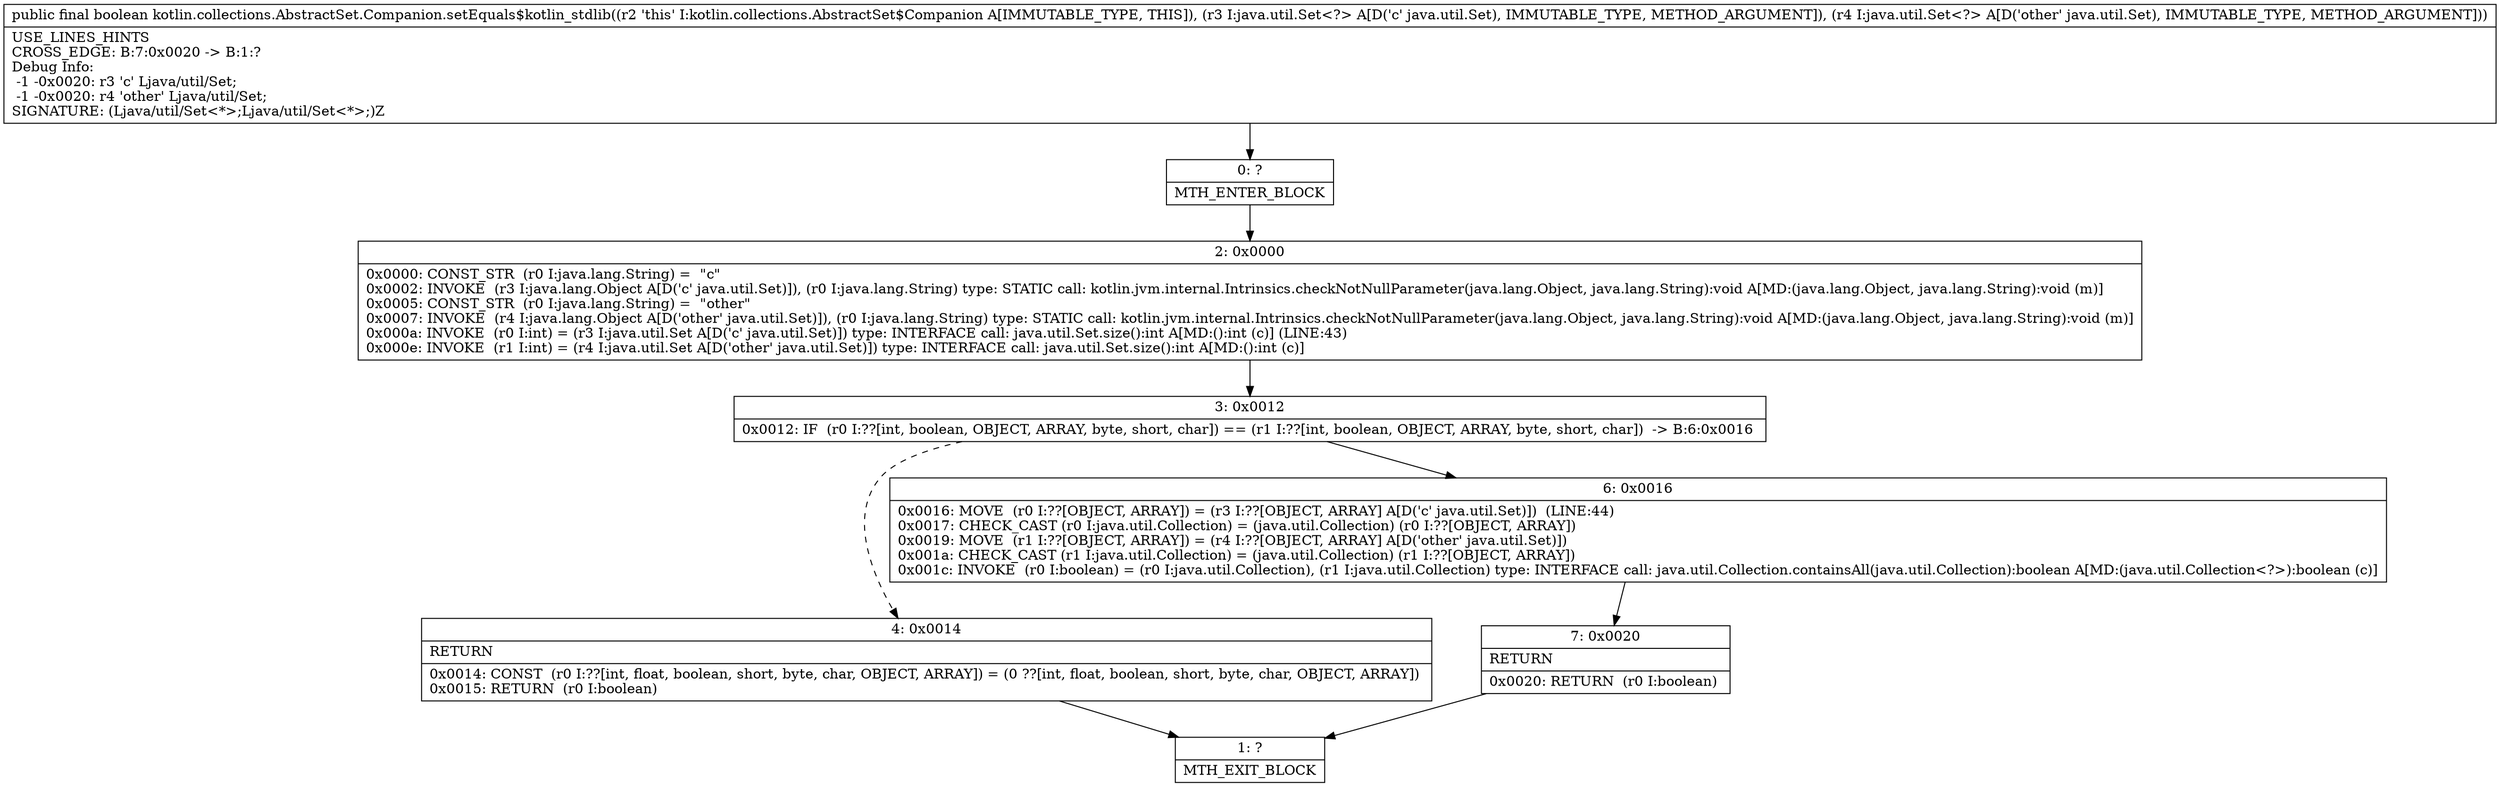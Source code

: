 digraph "CFG forkotlin.collections.AbstractSet.Companion.setEquals$kotlin_stdlib(Ljava\/util\/Set;Ljava\/util\/Set;)Z" {
Node_0 [shape=record,label="{0\:\ ?|MTH_ENTER_BLOCK\l}"];
Node_2 [shape=record,label="{2\:\ 0x0000|0x0000: CONST_STR  (r0 I:java.lang.String) =  \"c\" \l0x0002: INVOKE  (r3 I:java.lang.Object A[D('c' java.util.Set)]), (r0 I:java.lang.String) type: STATIC call: kotlin.jvm.internal.Intrinsics.checkNotNullParameter(java.lang.Object, java.lang.String):void A[MD:(java.lang.Object, java.lang.String):void (m)]\l0x0005: CONST_STR  (r0 I:java.lang.String) =  \"other\" \l0x0007: INVOKE  (r4 I:java.lang.Object A[D('other' java.util.Set)]), (r0 I:java.lang.String) type: STATIC call: kotlin.jvm.internal.Intrinsics.checkNotNullParameter(java.lang.Object, java.lang.String):void A[MD:(java.lang.Object, java.lang.String):void (m)]\l0x000a: INVOKE  (r0 I:int) = (r3 I:java.util.Set A[D('c' java.util.Set)]) type: INTERFACE call: java.util.Set.size():int A[MD:():int (c)] (LINE:43)\l0x000e: INVOKE  (r1 I:int) = (r4 I:java.util.Set A[D('other' java.util.Set)]) type: INTERFACE call: java.util.Set.size():int A[MD:():int (c)]\l}"];
Node_3 [shape=record,label="{3\:\ 0x0012|0x0012: IF  (r0 I:??[int, boolean, OBJECT, ARRAY, byte, short, char]) == (r1 I:??[int, boolean, OBJECT, ARRAY, byte, short, char])  \-\> B:6:0x0016 \l}"];
Node_4 [shape=record,label="{4\:\ 0x0014|RETURN\l|0x0014: CONST  (r0 I:??[int, float, boolean, short, byte, char, OBJECT, ARRAY]) = (0 ??[int, float, boolean, short, byte, char, OBJECT, ARRAY]) \l0x0015: RETURN  (r0 I:boolean) \l}"];
Node_1 [shape=record,label="{1\:\ ?|MTH_EXIT_BLOCK\l}"];
Node_6 [shape=record,label="{6\:\ 0x0016|0x0016: MOVE  (r0 I:??[OBJECT, ARRAY]) = (r3 I:??[OBJECT, ARRAY] A[D('c' java.util.Set)])  (LINE:44)\l0x0017: CHECK_CAST (r0 I:java.util.Collection) = (java.util.Collection) (r0 I:??[OBJECT, ARRAY]) \l0x0019: MOVE  (r1 I:??[OBJECT, ARRAY]) = (r4 I:??[OBJECT, ARRAY] A[D('other' java.util.Set)]) \l0x001a: CHECK_CAST (r1 I:java.util.Collection) = (java.util.Collection) (r1 I:??[OBJECT, ARRAY]) \l0x001c: INVOKE  (r0 I:boolean) = (r0 I:java.util.Collection), (r1 I:java.util.Collection) type: INTERFACE call: java.util.Collection.containsAll(java.util.Collection):boolean A[MD:(java.util.Collection\<?\>):boolean (c)]\l}"];
Node_7 [shape=record,label="{7\:\ 0x0020|RETURN\l|0x0020: RETURN  (r0 I:boolean) \l}"];
MethodNode[shape=record,label="{public final boolean kotlin.collections.AbstractSet.Companion.setEquals$kotlin_stdlib((r2 'this' I:kotlin.collections.AbstractSet$Companion A[IMMUTABLE_TYPE, THIS]), (r3 I:java.util.Set\<?\> A[D('c' java.util.Set), IMMUTABLE_TYPE, METHOD_ARGUMENT]), (r4 I:java.util.Set\<?\> A[D('other' java.util.Set), IMMUTABLE_TYPE, METHOD_ARGUMENT]))  | USE_LINES_HINTS\lCROSS_EDGE: B:7:0x0020 \-\> B:1:?\lDebug Info:\l  \-1 \-0x0020: r3 'c' Ljava\/util\/Set;\l  \-1 \-0x0020: r4 'other' Ljava\/util\/Set;\lSIGNATURE: (Ljava\/util\/Set\<*\>;Ljava\/util\/Set\<*\>;)Z\l}"];
MethodNode -> Node_0;Node_0 -> Node_2;
Node_2 -> Node_3;
Node_3 -> Node_4[style=dashed];
Node_3 -> Node_6;
Node_4 -> Node_1;
Node_6 -> Node_7;
Node_7 -> Node_1;
}

